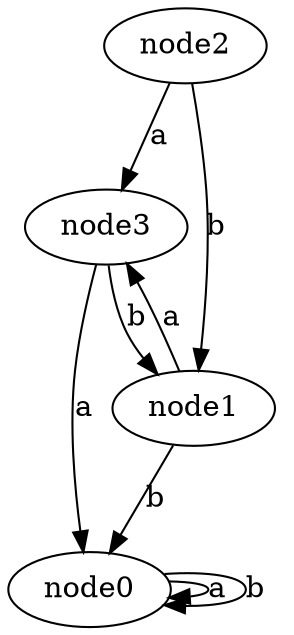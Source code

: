 digraph NFA {
    node3[label="node3"];
    node0[label="node0"];
    node2[label="node2"];
    node1[label="node1"];
    node3 -> node0[label="a"];
    node3 -> node1[label="b"];
    node0 -> node0[label="a"];
    node0 -> node0[label="b"];
    node2 -> node3[label="a"];
    node2 -> node1[label="b"];
    node1 -> node0[label="b"];
    node1 -> node3[label="a"];
}
